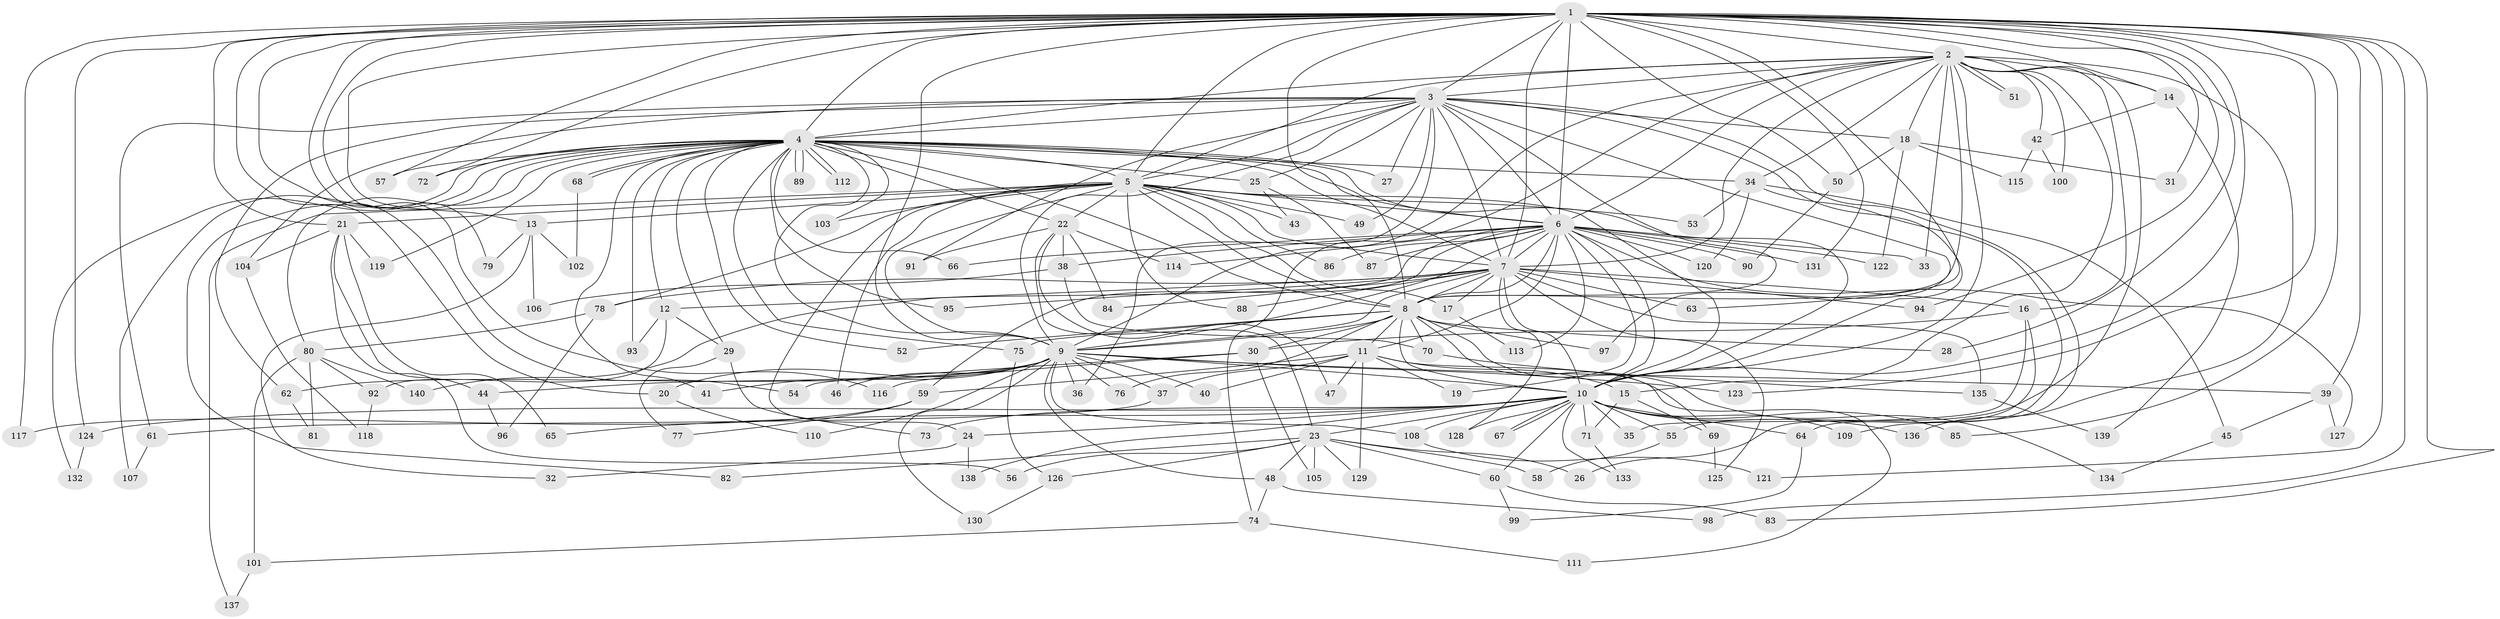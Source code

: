 // Generated by graph-tools (version 1.1) at 2025/34/03/09/25 02:34:48]
// undirected, 140 vertices, 305 edges
graph export_dot {
graph [start="1"]
  node [color=gray90,style=filled];
  1;
  2;
  3;
  4;
  5;
  6;
  7;
  8;
  9;
  10;
  11;
  12;
  13;
  14;
  15;
  16;
  17;
  18;
  19;
  20;
  21;
  22;
  23;
  24;
  25;
  26;
  27;
  28;
  29;
  30;
  31;
  32;
  33;
  34;
  35;
  36;
  37;
  38;
  39;
  40;
  41;
  42;
  43;
  44;
  45;
  46;
  47;
  48;
  49;
  50;
  51;
  52;
  53;
  54;
  55;
  56;
  57;
  58;
  59;
  60;
  61;
  62;
  63;
  64;
  65;
  66;
  67;
  68;
  69;
  70;
  71;
  72;
  73;
  74;
  75;
  76;
  77;
  78;
  79;
  80;
  81;
  82;
  83;
  84;
  85;
  86;
  87;
  88;
  89;
  90;
  91;
  92;
  93;
  94;
  95;
  96;
  97;
  98;
  99;
  100;
  101;
  102;
  103;
  104;
  105;
  106;
  107;
  108;
  109;
  110;
  111;
  112;
  113;
  114;
  115;
  116;
  117;
  118;
  119;
  120;
  121;
  122;
  123;
  124;
  125;
  126;
  127;
  128;
  129;
  130;
  131;
  132;
  133;
  134;
  135;
  136;
  137;
  138;
  139;
  140;
  1 -- 2;
  1 -- 3;
  1 -- 4;
  1 -- 5;
  1 -- 6;
  1 -- 7;
  1 -- 8;
  1 -- 9;
  1 -- 10;
  1 -- 13;
  1 -- 14;
  1 -- 20;
  1 -- 21;
  1 -- 28;
  1 -- 31;
  1 -- 39;
  1 -- 50;
  1 -- 54;
  1 -- 57;
  1 -- 63;
  1 -- 72;
  1 -- 79;
  1 -- 83;
  1 -- 85;
  1 -- 94;
  1 -- 98;
  1 -- 116;
  1 -- 117;
  1 -- 121;
  1 -- 123;
  1 -- 124;
  1 -- 131;
  2 -- 3;
  2 -- 4;
  2 -- 5;
  2 -- 6;
  2 -- 7;
  2 -- 8;
  2 -- 9;
  2 -- 10;
  2 -- 14;
  2 -- 15;
  2 -- 16;
  2 -- 18;
  2 -- 33;
  2 -- 34;
  2 -- 42;
  2 -- 51;
  2 -- 51;
  2 -- 55;
  2 -- 74;
  2 -- 100;
  2 -- 136;
  3 -- 4;
  3 -- 5;
  3 -- 6;
  3 -- 7;
  3 -- 8;
  3 -- 9;
  3 -- 10;
  3 -- 18;
  3 -- 25;
  3 -- 27;
  3 -- 36;
  3 -- 49;
  3 -- 61;
  3 -- 62;
  3 -- 91;
  3 -- 97;
  3 -- 104;
  3 -- 109;
  4 -- 5;
  4 -- 6;
  4 -- 7;
  4 -- 8;
  4 -- 9;
  4 -- 10;
  4 -- 12;
  4 -- 22;
  4 -- 25;
  4 -- 27;
  4 -- 29;
  4 -- 34;
  4 -- 41;
  4 -- 52;
  4 -- 57;
  4 -- 66;
  4 -- 68;
  4 -- 68;
  4 -- 72;
  4 -- 75;
  4 -- 80;
  4 -- 82;
  4 -- 89;
  4 -- 89;
  4 -- 93;
  4 -- 95;
  4 -- 103;
  4 -- 107;
  4 -- 112;
  4 -- 112;
  4 -- 119;
  4 -- 132;
  5 -- 6;
  5 -- 7;
  5 -- 8;
  5 -- 9;
  5 -- 10;
  5 -- 13;
  5 -- 17;
  5 -- 21;
  5 -- 22;
  5 -- 24;
  5 -- 43;
  5 -- 46;
  5 -- 49;
  5 -- 53;
  5 -- 78;
  5 -- 86;
  5 -- 88;
  5 -- 103;
  5 -- 137;
  6 -- 7;
  6 -- 8;
  6 -- 9;
  6 -- 10;
  6 -- 11;
  6 -- 19;
  6 -- 33;
  6 -- 38;
  6 -- 59;
  6 -- 66;
  6 -- 86;
  6 -- 87;
  6 -- 90;
  6 -- 113;
  6 -- 114;
  6 -- 120;
  6 -- 122;
  6 -- 127;
  6 -- 131;
  6 -- 140;
  7 -- 8;
  7 -- 9;
  7 -- 10;
  7 -- 12;
  7 -- 16;
  7 -- 17;
  7 -- 63;
  7 -- 78;
  7 -- 84;
  7 -- 88;
  7 -- 94;
  7 -- 95;
  7 -- 125;
  7 -- 128;
  7 -- 135;
  8 -- 9;
  8 -- 10;
  8 -- 11;
  8 -- 28;
  8 -- 30;
  8 -- 52;
  8 -- 69;
  8 -- 70;
  8 -- 75;
  8 -- 76;
  8 -- 97;
  8 -- 134;
  9 -- 10;
  9 -- 20;
  9 -- 36;
  9 -- 37;
  9 -- 39;
  9 -- 40;
  9 -- 41;
  9 -- 44;
  9 -- 46;
  9 -- 48;
  9 -- 62;
  9 -- 76;
  9 -- 108;
  9 -- 110;
  9 -- 123;
  9 -- 130;
  10 -- 23;
  10 -- 24;
  10 -- 35;
  10 -- 55;
  10 -- 60;
  10 -- 64;
  10 -- 65;
  10 -- 67;
  10 -- 67;
  10 -- 71;
  10 -- 73;
  10 -- 85;
  10 -- 108;
  10 -- 109;
  10 -- 124;
  10 -- 128;
  10 -- 133;
  10 -- 136;
  10 -- 138;
  11 -- 15;
  11 -- 19;
  11 -- 37;
  11 -- 40;
  11 -- 47;
  11 -- 59;
  11 -- 111;
  11 -- 129;
  12 -- 29;
  12 -- 92;
  12 -- 93;
  13 -- 32;
  13 -- 79;
  13 -- 102;
  13 -- 106;
  14 -- 42;
  14 -- 139;
  15 -- 69;
  15 -- 71;
  16 -- 26;
  16 -- 30;
  16 -- 35;
  17 -- 113;
  18 -- 31;
  18 -- 50;
  18 -- 115;
  18 -- 122;
  20 -- 110;
  21 -- 44;
  21 -- 56;
  21 -- 65;
  21 -- 104;
  21 -- 119;
  22 -- 23;
  22 -- 38;
  22 -- 47;
  22 -- 84;
  22 -- 91;
  22 -- 114;
  23 -- 26;
  23 -- 48;
  23 -- 56;
  23 -- 58;
  23 -- 60;
  23 -- 82;
  23 -- 105;
  23 -- 126;
  23 -- 129;
  24 -- 32;
  24 -- 138;
  25 -- 43;
  25 -- 87;
  29 -- 73;
  29 -- 77;
  30 -- 54;
  30 -- 105;
  30 -- 116;
  34 -- 45;
  34 -- 53;
  34 -- 64;
  34 -- 120;
  37 -- 61;
  38 -- 70;
  38 -- 106;
  39 -- 45;
  39 -- 127;
  42 -- 100;
  42 -- 115;
  44 -- 96;
  45 -- 134;
  48 -- 74;
  48 -- 98;
  50 -- 90;
  55 -- 58;
  59 -- 77;
  59 -- 117;
  60 -- 83;
  60 -- 99;
  61 -- 107;
  62 -- 81;
  64 -- 99;
  68 -- 102;
  69 -- 125;
  70 -- 135;
  71 -- 133;
  74 -- 101;
  74 -- 111;
  75 -- 126;
  78 -- 80;
  78 -- 96;
  80 -- 81;
  80 -- 92;
  80 -- 101;
  80 -- 140;
  92 -- 118;
  101 -- 137;
  104 -- 118;
  108 -- 121;
  124 -- 132;
  126 -- 130;
  135 -- 139;
}
